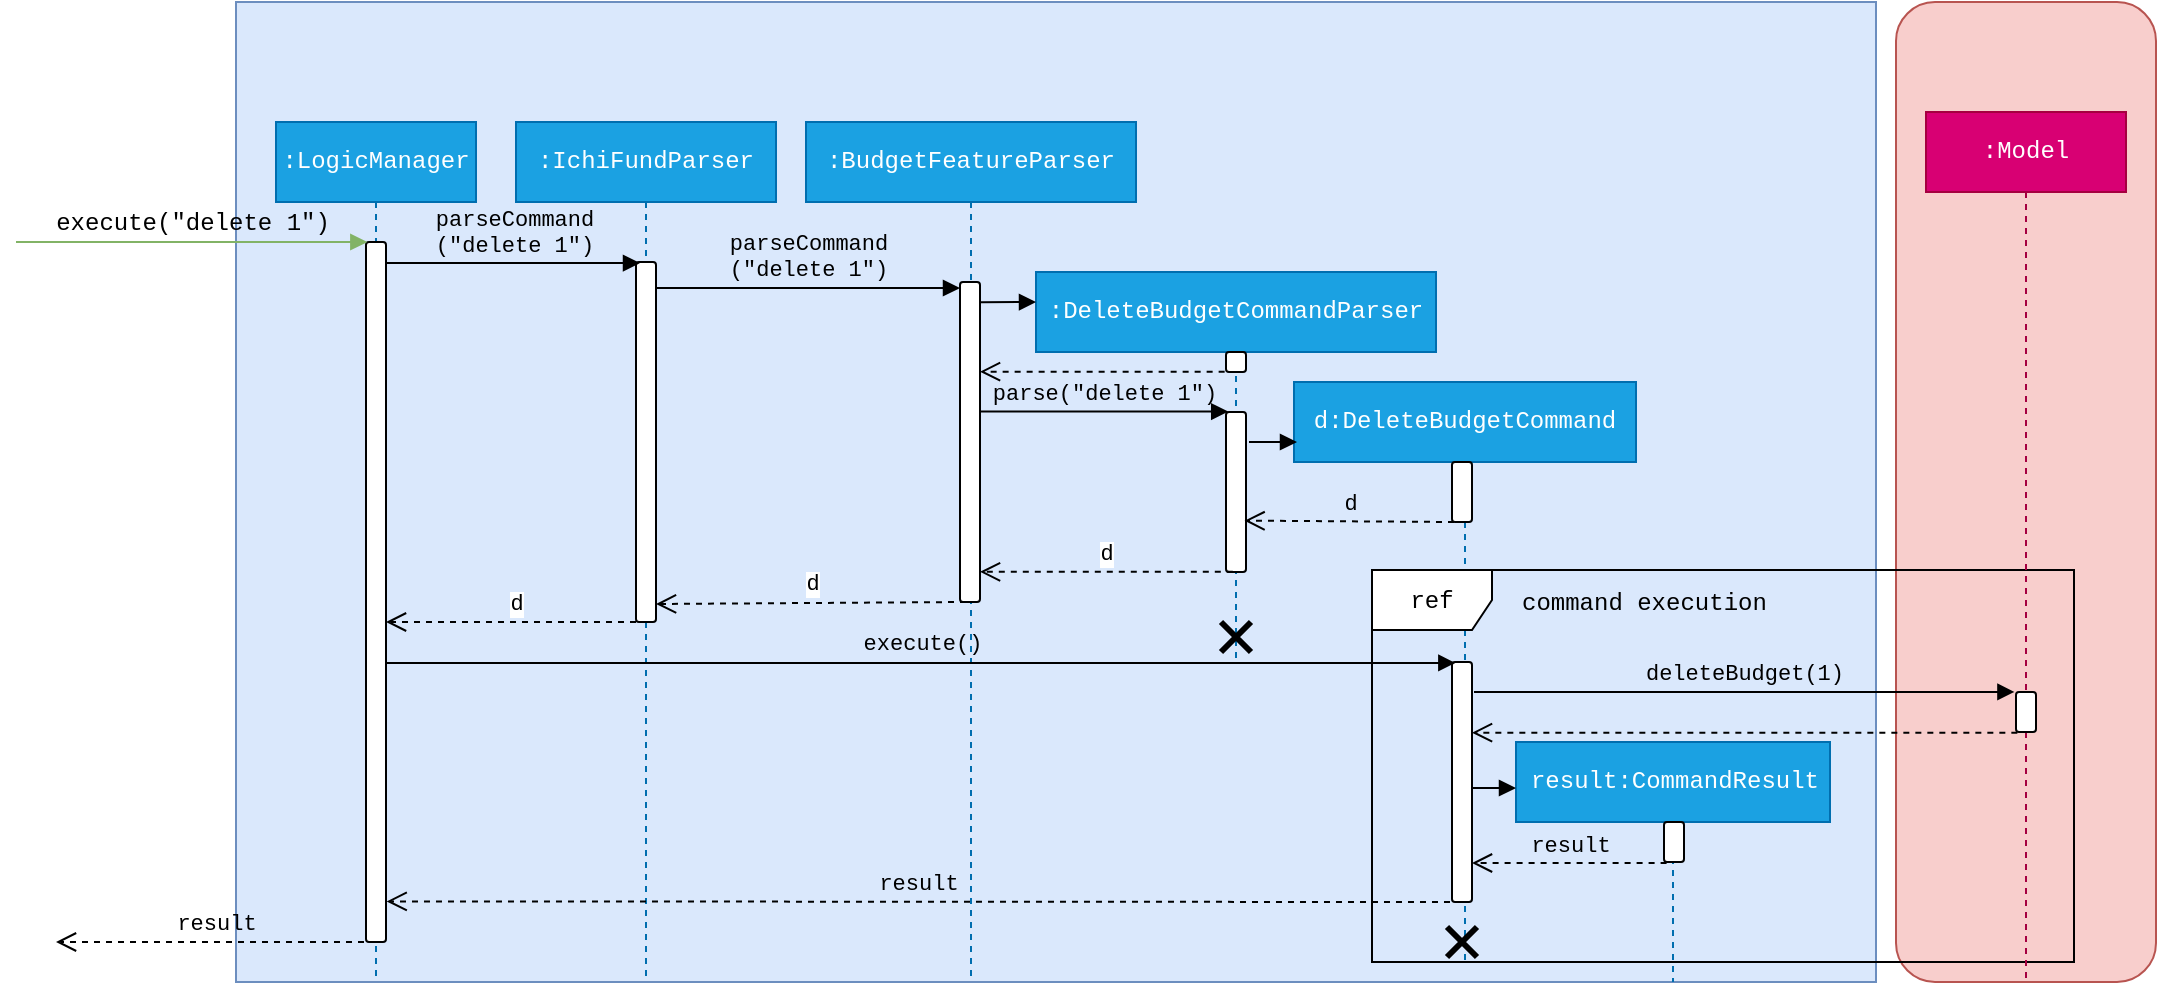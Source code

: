 <mxfile version="12.1.3" type="google" pages="1"><diagram name="Page-1" id="13e1069c-82ec-6db2-03f1-153e76fe0fe0"><mxGraphModel dx="706" dy="446" grid="1" gridSize="10" guides="1" tooltips="1" connect="1" arrows="1" fold="1" page="1" pageScale="1" pageWidth="1100" pageHeight="850" background="#ffffff" math="0" shadow="0"><root><mxCell id="0"/><mxCell id="1" parent="0"/><mxCell id="f5O2C3GaG6jFqPuzaNwz-3" value="" style="rounded=0;whiteSpace=wrap;html=1;comic=1;opacity=0;fontFamily=Courier New;" parent="1" vertex="1"><mxGeometry x="770" y="150" width="120" height="60" as="geometry"/></mxCell><mxCell id="f5O2C3GaG6jFqPuzaNwz-9" value="" style="rounded=1;whiteSpace=wrap;html=1;comic=0;fillColor=#f8cecc;strokeColor=#b85450;fontFamily=Courier New;" parent="1" vertex="1"><mxGeometry x="950" y="30" width="130" height="490" as="geometry"/></mxCell><mxCell id="f5O2C3GaG6jFqPuzaNwz-10" value="" style="rounded=0;whiteSpace=wrap;html=1;comic=0;fillColor=#dae8fc;strokeColor=#6c8ebf;" parent="1" vertex="1"><mxGeometry x="120" y="30" width="820" height="490" as="geometry"/></mxCell><mxCell id="f5O2C3GaG6jFqPuzaNwz-11" value=":LogicManager" style="shape=umlLifeline;perimeter=lifelinePerimeter;whiteSpace=wrap;html=1;container=1;collapsible=0;recursiveResize=0;outlineConnect=0;rounded=0;comic=0;fontFamily=Courier New;fillColor=#1ba1e2;strokeColor=#006EAF;fontColor=#ffffff;" parent="1" vertex="1"><mxGeometry x="140" y="90" width="100" height="430" as="geometry"/></mxCell><mxCell id="f5O2C3GaG6jFqPuzaNwz-24" value="" style="html=1;points=[];perimeter=orthogonalPerimeter;rounded=1;comic=0;fontFamily=Courier New;" parent="f5O2C3GaG6jFqPuzaNwz-11" vertex="1"><mxGeometry x="45" y="60" width="10" height="350" as="geometry"/></mxCell><mxCell id="f5O2C3GaG6jFqPuzaNwz-12" value=":IchiFundParser" style="shape=umlLifeline;perimeter=lifelinePerimeter;whiteSpace=wrap;html=1;container=1;collapsible=0;recursiveResize=0;outlineConnect=0;rounded=0;comic=0;fontFamily=Courier New;fillColor=#1ba1e2;strokeColor=#006EAF;fontColor=#ffffff;" parent="1" vertex="1"><mxGeometry x="260" y="90" width="130" height="430" as="geometry"/></mxCell><mxCell id="f5O2C3GaG6jFqPuzaNwz-25" value="" style="html=1;points=[];perimeter=orthogonalPerimeter;rounded=1;comic=0;fontFamily=Courier New;" parent="f5O2C3GaG6jFqPuzaNwz-12" vertex="1"><mxGeometry x="60" y="70" width="10" height="180" as="geometry"/></mxCell><mxCell id="f5O2C3GaG6jFqPuzaNwz-14" value=":BudgetFeatureParser" style="shape=umlLifeline;perimeter=lifelinePerimeter;whiteSpace=wrap;html=1;container=1;collapsible=0;recursiveResize=0;outlineConnect=0;rounded=0;comic=0;fontFamily=Courier New;fillColor=#1ba1e2;strokeColor=#006EAF;fontColor=#ffffff;" parent="1" vertex="1"><mxGeometry x="405" y="90" width="165" height="430" as="geometry"/></mxCell><mxCell id="f5O2C3GaG6jFqPuzaNwz-27" value="" style="html=1;points=[];perimeter=orthogonalPerimeter;rounded=1;comic=0;fontFamily=Courier New;" parent="f5O2C3GaG6jFqPuzaNwz-14" vertex="1"><mxGeometry x="77" y="80" width="10" height="160" as="geometry"/></mxCell><mxCell id="f5O2C3GaG6jFqPuzaNwz-35" value="d" style="html=1;verticalAlign=bottom;endArrow=open;dashed=1;endSize=8;fontFamily=Courier New;" parent="f5O2C3GaG6jFqPuzaNwz-14" edge="1"><mxGeometry relative="1" as="geometry"><mxPoint x="80" y="240" as="sourcePoint"/><mxPoint x="-75" y="241" as="targetPoint"/></mxGeometry></mxCell><mxCell id="f5O2C3GaG6jFqPuzaNwz-15" value=":DeleteBudgetCommandParser" style="shape=umlLifeline;perimeter=lifelinePerimeter;whiteSpace=wrap;html=1;container=1;collapsible=0;recursiveResize=0;outlineConnect=0;rounded=0;comic=0;fontFamily=Courier New;fillColor=#1ba1e2;strokeColor=#006EAF;fontColor=#ffffff;" parent="1" vertex="1"><mxGeometry x="520" y="165" width="200" height="195" as="geometry"/></mxCell><mxCell id="f5O2C3GaG6jFqPuzaNwz-28" value="" style="html=1;points=[];perimeter=orthogonalPerimeter;rounded=1;comic=0;fontFamily=Courier New;" parent="f5O2C3GaG6jFqPuzaNwz-15" vertex="1"><mxGeometry x="95" y="40" width="10" height="10" as="geometry"/></mxCell><mxCell id="f5O2C3GaG6jFqPuzaNwz-29" value="" style="html=1;points=[];perimeter=orthogonalPerimeter;rounded=1;comic=0;fontFamily=Courier New;" parent="f5O2C3GaG6jFqPuzaNwz-15" vertex="1"><mxGeometry x="95" y="70" width="10" height="80" as="geometry"/></mxCell><mxCell id="f5O2C3GaG6jFqPuzaNwz-56" value="" style="shape=umlDestroy;whiteSpace=wrap;html=1;strokeWidth=3;rounded=1;comic=0;fontFamily=Courier New;" parent="f5O2C3GaG6jFqPuzaNwz-15" vertex="1"><mxGeometry x="92.5" y="175" width="15" height="15" as="geometry"/></mxCell><mxCell id="f5O2C3GaG6jFqPuzaNwz-17" value="d:DeleteBudgetCommand" style="shape=umlLifeline;perimeter=lifelinePerimeter;whiteSpace=wrap;html=1;container=1;collapsible=0;recursiveResize=0;outlineConnect=0;rounded=0;comic=0;fontFamily=Courier New;fillColor=#1ba1e2;strokeColor=#006EAF;fontColor=#ffffff;" parent="1" vertex="1"><mxGeometry x="649" y="220" width="171" height="290" as="geometry"/></mxCell><mxCell id="f5O2C3GaG6jFqPuzaNwz-26" value="" style="html=1;points=[];perimeter=orthogonalPerimeter;rounded=1;comic=0;fontFamily=Courier New;" parent="f5O2C3GaG6jFqPuzaNwz-17" vertex="1"><mxGeometry x="79" y="40" width="10" height="30" as="geometry"/></mxCell><mxCell id="f5O2C3GaG6jFqPuzaNwz-42" value="d" style="html=1;verticalAlign=bottom;endArrow=open;dashed=1;endSize=8;fontFamily=Courier New;entryX=0.927;entryY=0.679;entryDx=0;entryDy=0;entryPerimeter=0;labelBackgroundColor=none;" parent="f5O2C3GaG6jFqPuzaNwz-17" target="f5O2C3GaG6jFqPuzaNwz-29" edge="1"><mxGeometry relative="1" as="geometry"><mxPoint x="80" y="70" as="sourcePoint"/><mxPoint x="-47" y="71" as="targetPoint"/></mxGeometry></mxCell><mxCell id="f5O2C3GaG6jFqPuzaNwz-43" value="" style="html=1;points=[];perimeter=orthogonalPerimeter;rounded=1;comic=0;fontFamily=Courier New;" parent="f5O2C3GaG6jFqPuzaNwz-17" vertex="1"><mxGeometry x="79" y="140" width="10" height="120" as="geometry"/></mxCell><mxCell id="f5O2C3GaG6jFqPuzaNwz-54" value="result" style="html=1;verticalAlign=bottom;endArrow=open;dashed=1;endSize=8;fontFamily=Courier New;entryX=1.033;entryY=0.942;entryDx=0;entryDy=0;entryPerimeter=0;labelBackgroundColor=none;" parent="f5O2C3GaG6jFqPuzaNwz-17" target="f5O2C3GaG6jFqPuzaNwz-24" edge="1"><mxGeometry relative="1" as="geometry"><mxPoint x="78" y="260" as="sourcePoint"/><mxPoint x="-584" y="256" as="targetPoint"/></mxGeometry></mxCell><mxCell id="f5O2C3GaG6jFqPuzaNwz-58" value="" style="shape=umlDestroy;whiteSpace=wrap;html=1;strokeWidth=3;rounded=1;comic=0;fontFamily=Courier New;" parent="f5O2C3GaG6jFqPuzaNwz-17" vertex="1"><mxGeometry x="76.5" y="272.5" width="15" height="15" as="geometry"/></mxCell><mxCell id="f5O2C3GaG6jFqPuzaNwz-39" value="" style="html=1;verticalAlign=bottom;endArrow=block;fontFamily=Courier New;" parent="f5O2C3GaG6jFqPuzaNwz-17" edge="1"><mxGeometry width="80" relative="1" as="geometry"><mxPoint x="-22.5" y="30" as="sourcePoint"/><mxPoint x="1.5" y="30" as="targetPoint"/></mxGeometry></mxCell><mxCell id="5zG0QiRKdirLvogzljj0-1" value="&lt;font face=&quot;Courier New&quot;&gt;ref&lt;/font&gt;" style="shape=umlFrame;whiteSpace=wrap;html=1;" parent="f5O2C3GaG6jFqPuzaNwz-17" vertex="1"><mxGeometry x="39" y="94" width="351" height="196" as="geometry"/></mxCell><mxCell id="5zG0QiRKdirLvogzljj0-2" value="&lt;font face=&quot;Courier New&quot;&gt;command execution&lt;/font&gt;" style="text;html=1;resizable=0;points=[];autosize=1;align=left;verticalAlign=top;spacingTop=-4;" parent="f5O2C3GaG6jFqPuzaNwz-17" vertex="1"><mxGeometry x="111.5" y="100" width="140" height="20" as="geometry"/></mxCell><mxCell id="f5O2C3GaG6jFqPuzaNwz-19" value=":Model" style="shape=umlLifeline;perimeter=lifelinePerimeter;whiteSpace=wrap;html=1;container=1;collapsible=0;recursiveResize=0;outlineConnect=0;rounded=0;comic=0;fontFamily=Courier New;fillColor=#d80073;strokeColor=#A50040;fontColor=#ffffff;size=40;" parent="1" vertex="1"><mxGeometry x="965" y="85" width="100" height="435" as="geometry"/></mxCell><mxCell id="f5O2C3GaG6jFqPuzaNwz-45" value="" style="html=1;points=[];perimeter=orthogonalPerimeter;rounded=1;comic=0;fontFamily=Courier New;" parent="f5O2C3GaG6jFqPuzaNwz-19" vertex="1"><mxGeometry x="45" y="290" width="10" height="20" as="geometry"/></mxCell><mxCell id="f5O2C3GaG6jFqPuzaNwz-18" value="result:CommandResult" style="html=1;points=[];perimeter=orthogonalPerimeter;shape=umlLifeline;participant=label;fontFamily=Courier New;fontSize=12;fontColor=#ffffff;align=center;strokeColor=#006EAF;fillColor=#1ba1e2;recursiveResize=0;container=1;collapsible=0;" parent="1" vertex="1"><mxGeometry x="760" y="400" width="157" height="120" as="geometry"/></mxCell><mxCell id="f5O2C3GaG6jFqPuzaNwz-49" value="" style="html=1;points=[];perimeter=orthogonalPerimeter;rounded=1;comic=0;fontFamily=Courier New;" parent="f5O2C3GaG6jFqPuzaNwz-18" vertex="1"><mxGeometry x="74" y="40" width="10" height="20" as="geometry"/></mxCell><mxCell id="f5O2C3GaG6jFqPuzaNwz-23" value="execute(&quot;delete 1&quot;)" style="html=1;verticalAlign=bottom;endArrow=block;labelBackgroundColor=none;fontFamily=Courier New;fontSize=12;edgeStyle=elbowEdgeStyle;elbow=vertical;fillColor=#d5e8d4;strokeColor=#82b366;entryX=0.067;entryY=0;entryDx=0;entryDy=0;entryPerimeter=0;" parent="1" target="f5O2C3GaG6jFqPuzaNwz-24" edge="1"><mxGeometry relative="1" as="geometry"><mxPoint x="10" y="150" as="sourcePoint"/><mxPoint x="140" y="150" as="targetPoint"/><Array as="points"><mxPoint x="80" y="150"/></Array></mxGeometry></mxCell><mxCell id="f5O2C3GaG6jFqPuzaNwz-31" value="parseCommand&lt;br&gt;(&quot;delete 1&quot;)" style="html=1;verticalAlign=bottom;endArrow=block;fontFamily=Courier New;entryX=0.2;entryY=0.003;entryDx=0;entryDy=0;entryPerimeter=0;labelBackgroundColor=none;" parent="1" source="f5O2C3GaG6jFqPuzaNwz-24" target="f5O2C3GaG6jFqPuzaNwz-25" edge="1"><mxGeometry width="80" relative="1" as="geometry"><mxPoint x="150" y="213" as="sourcePoint"/><mxPoint x="280" y="160" as="targetPoint"/></mxGeometry></mxCell><mxCell id="f5O2C3GaG6jFqPuzaNwz-32" value="parseCommand&lt;br&gt;(&quot;delete 1&quot;)" style="html=1;verticalAlign=bottom;endArrow=block;fontFamily=Courier New;labelBackgroundColor=none;" parent="1" target="f5O2C3GaG6jFqPuzaNwz-27" edge="1"><mxGeometry width="80" relative="1" as="geometry"><mxPoint x="330" y="173" as="sourcePoint"/><mxPoint x="522.5" y="170.04" as="targetPoint"/></mxGeometry></mxCell><mxCell id="f5O2C3GaG6jFqPuzaNwz-33" value="" style="html=1;verticalAlign=bottom;endArrow=block;fontFamily=Courier New;exitX=1.04;exitY=0.063;exitDx=0;exitDy=0;exitPerimeter=0;" parent="1" source="f5O2C3GaG6jFqPuzaNwz-27" edge="1"><mxGeometry width="80" relative="1" as="geometry"><mxPoint x="530" y="180" as="sourcePoint"/><mxPoint x="520" y="180" as="targetPoint"/></mxGeometry></mxCell><mxCell id="f5O2C3GaG6jFqPuzaNwz-34" value="d" style="html=1;verticalAlign=bottom;endArrow=open;dashed=1;endSize=8;fontFamily=Courier New;" parent="1" target="f5O2C3GaG6jFqPuzaNwz-24" edge="1"><mxGeometry x="-0.027" relative="1" as="geometry"><mxPoint x="320" y="340" as="sourcePoint"/><mxPoint x="240" y="340" as="targetPoint"/><mxPoint x="1" as="offset"/></mxGeometry></mxCell><mxCell id="f5O2C3GaG6jFqPuzaNwz-36" value="" style="html=1;verticalAlign=bottom;endArrow=open;dashed=1;endSize=8;fontFamily=Courier New;exitX=-0.068;exitY=0.983;exitDx=0;exitDy=0;exitPerimeter=0;" parent="1" source="f5O2C3GaG6jFqPuzaNwz-28" target="f5O2C3GaG6jFqPuzaNwz-27" edge="1"><mxGeometry relative="1" as="geometry"><mxPoint x="670" y="226" as="sourcePoint"/><mxPoint x="580" y="220" as="targetPoint"/></mxGeometry></mxCell><mxCell id="f5O2C3GaG6jFqPuzaNwz-40" value="d" style="html=1;verticalAlign=bottom;endArrow=open;dashed=1;endSize=8;fontFamily=Courier New;exitX=0.34;exitY=0.999;exitDx=0;exitDy=0;exitPerimeter=0;" parent="1" source="f5O2C3GaG6jFqPuzaNwz-29" target="f5O2C3GaG6jFqPuzaNwz-27" edge="1"><mxGeometry relative="1" as="geometry"><mxPoint x="640" y="310" as="sourcePoint"/><mxPoint x="526" y="315" as="targetPoint"/></mxGeometry></mxCell><mxCell id="f5O2C3GaG6jFqPuzaNwz-41" value="parse(&quot;delete 1&quot;)" style="html=1;verticalAlign=bottom;endArrow=block;fontFamily=Courier New;entryX=0.11;entryY=-0.003;entryDx=0;entryDy=0;entryPerimeter=0;labelBackgroundColor=none;" parent="1" source="f5O2C3GaG6jFqPuzaNwz-27" target="f5O2C3GaG6jFqPuzaNwz-29" edge="1"><mxGeometry width="80" relative="1" as="geometry"><mxPoint x="580" y="240" as="sourcePoint"/><mxPoint x="660" y="240" as="targetPoint"/></mxGeometry></mxCell><mxCell id="f5O2C3GaG6jFqPuzaNwz-44" value="execute()" style="html=1;verticalAlign=bottom;endArrow=block;fontFamily=Courier New;entryX=0.167;entryY=0.004;entryDx=0;entryDy=0;entryPerimeter=0;labelBackgroundColor=none;" parent="1" source="f5O2C3GaG6jFqPuzaNwz-24" target="f5O2C3GaG6jFqPuzaNwz-43" edge="1"><mxGeometry width="80" relative="1" as="geometry"><mxPoint x="140" y="360" as="sourcePoint"/><mxPoint x="220" y="360" as="targetPoint"/></mxGeometry></mxCell><mxCell id="f5O2C3GaG6jFqPuzaNwz-46" value="deleteBudget(1)" style="html=1;verticalAlign=bottom;endArrow=block;fontFamily=Courier New;entryX=-0.079;entryY=-0.001;entryDx=0;entryDy=0;entryPerimeter=0;labelBackgroundColor=none;" parent="1" target="f5O2C3GaG6jFqPuzaNwz-45" edge="1"><mxGeometry width="80" relative="1" as="geometry"><mxPoint x="739" y="375" as="sourcePoint"/><mxPoint x="1104" y="370" as="targetPoint"/></mxGeometry></mxCell><mxCell id="f5O2C3GaG6jFqPuzaNwz-48" value="" style="html=1;verticalAlign=bottom;endArrow=block;fontFamily=Courier New;" parent="1" source="f5O2C3GaG6jFqPuzaNwz-43" edge="1"><mxGeometry width="80" relative="1" as="geometry"><mxPoint x="814" y="423" as="sourcePoint"/><mxPoint x="760" y="423" as="targetPoint"/></mxGeometry></mxCell><mxCell id="f5O2C3GaG6jFqPuzaNwz-50" value="result" style="html=1;verticalAlign=bottom;endArrow=open;dashed=1;endSize=8;fontFamily=Courier New;exitX=0.13;exitY=1.025;exitDx=0;exitDy=0;exitPerimeter=0;labelBackgroundColor=none;" parent="1" source="f5O2C3GaG6jFqPuzaNwz-49" target="f5O2C3GaG6jFqPuzaNwz-43" edge="1"><mxGeometry relative="1" as="geometry"><mxPoint x="910" y="460" as="sourcePoint"/><mxPoint x="830" y="460" as="targetPoint"/></mxGeometry></mxCell><mxCell id="f5O2C3GaG6jFqPuzaNwz-55" value="result" style="html=1;verticalAlign=bottom;endArrow=open;dashed=1;endSize=8;fontFamily=Courier New;labelBackgroundColor=none;" parent="1" edge="1"><mxGeometry relative="1" as="geometry"><mxPoint x="190" y="500" as="sourcePoint"/><mxPoint x="30" y="500" as="targetPoint"/></mxGeometry></mxCell><mxCell id="f5O2C3GaG6jFqPuzaNwz-47" value="" style="html=1;verticalAlign=bottom;endArrow=open;dashed=1;endSize=8;fontFamily=Courier New;exitX=0.067;exitY=1.017;exitDx=0;exitDy=0;exitPerimeter=0;" parent="1" source="f5O2C3GaG6jFqPuzaNwz-45" target="f5O2C3GaG6jFqPuzaNwz-43" edge="1"><mxGeometry relative="1" as="geometry"><mxPoint x="1100" y="379.5" as="sourcePoint"/><mxPoint x="810" y="379.5" as="targetPoint"/></mxGeometry></mxCell></root></mxGraphModel></diagram></mxfile>